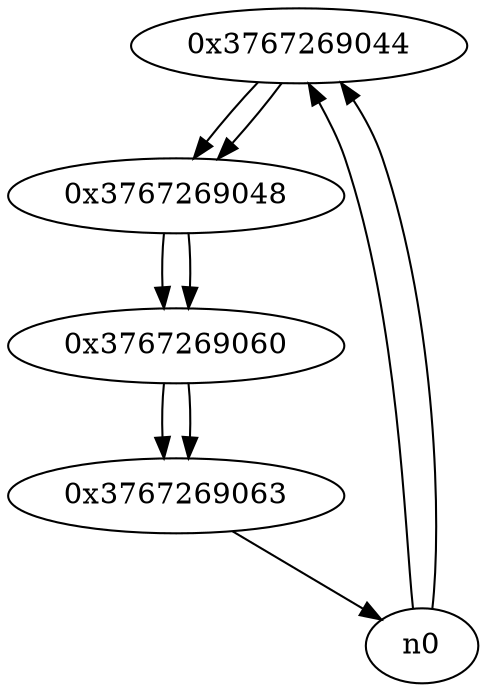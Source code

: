 digraph G{
/* nodes */
  n1 [label="0x3767269044"]
  n2 [label="0x3767269048"]
  n3 [label="0x3767269060"]
  n4 [label="0x3767269063"]
/* edges */
n1 -> n2;
n0 -> n1;
n0 -> n1;
n2 -> n3;
n1 -> n2;
n3 -> n4;
n2 -> n3;
n4 -> n0;
n3 -> n4;
}

